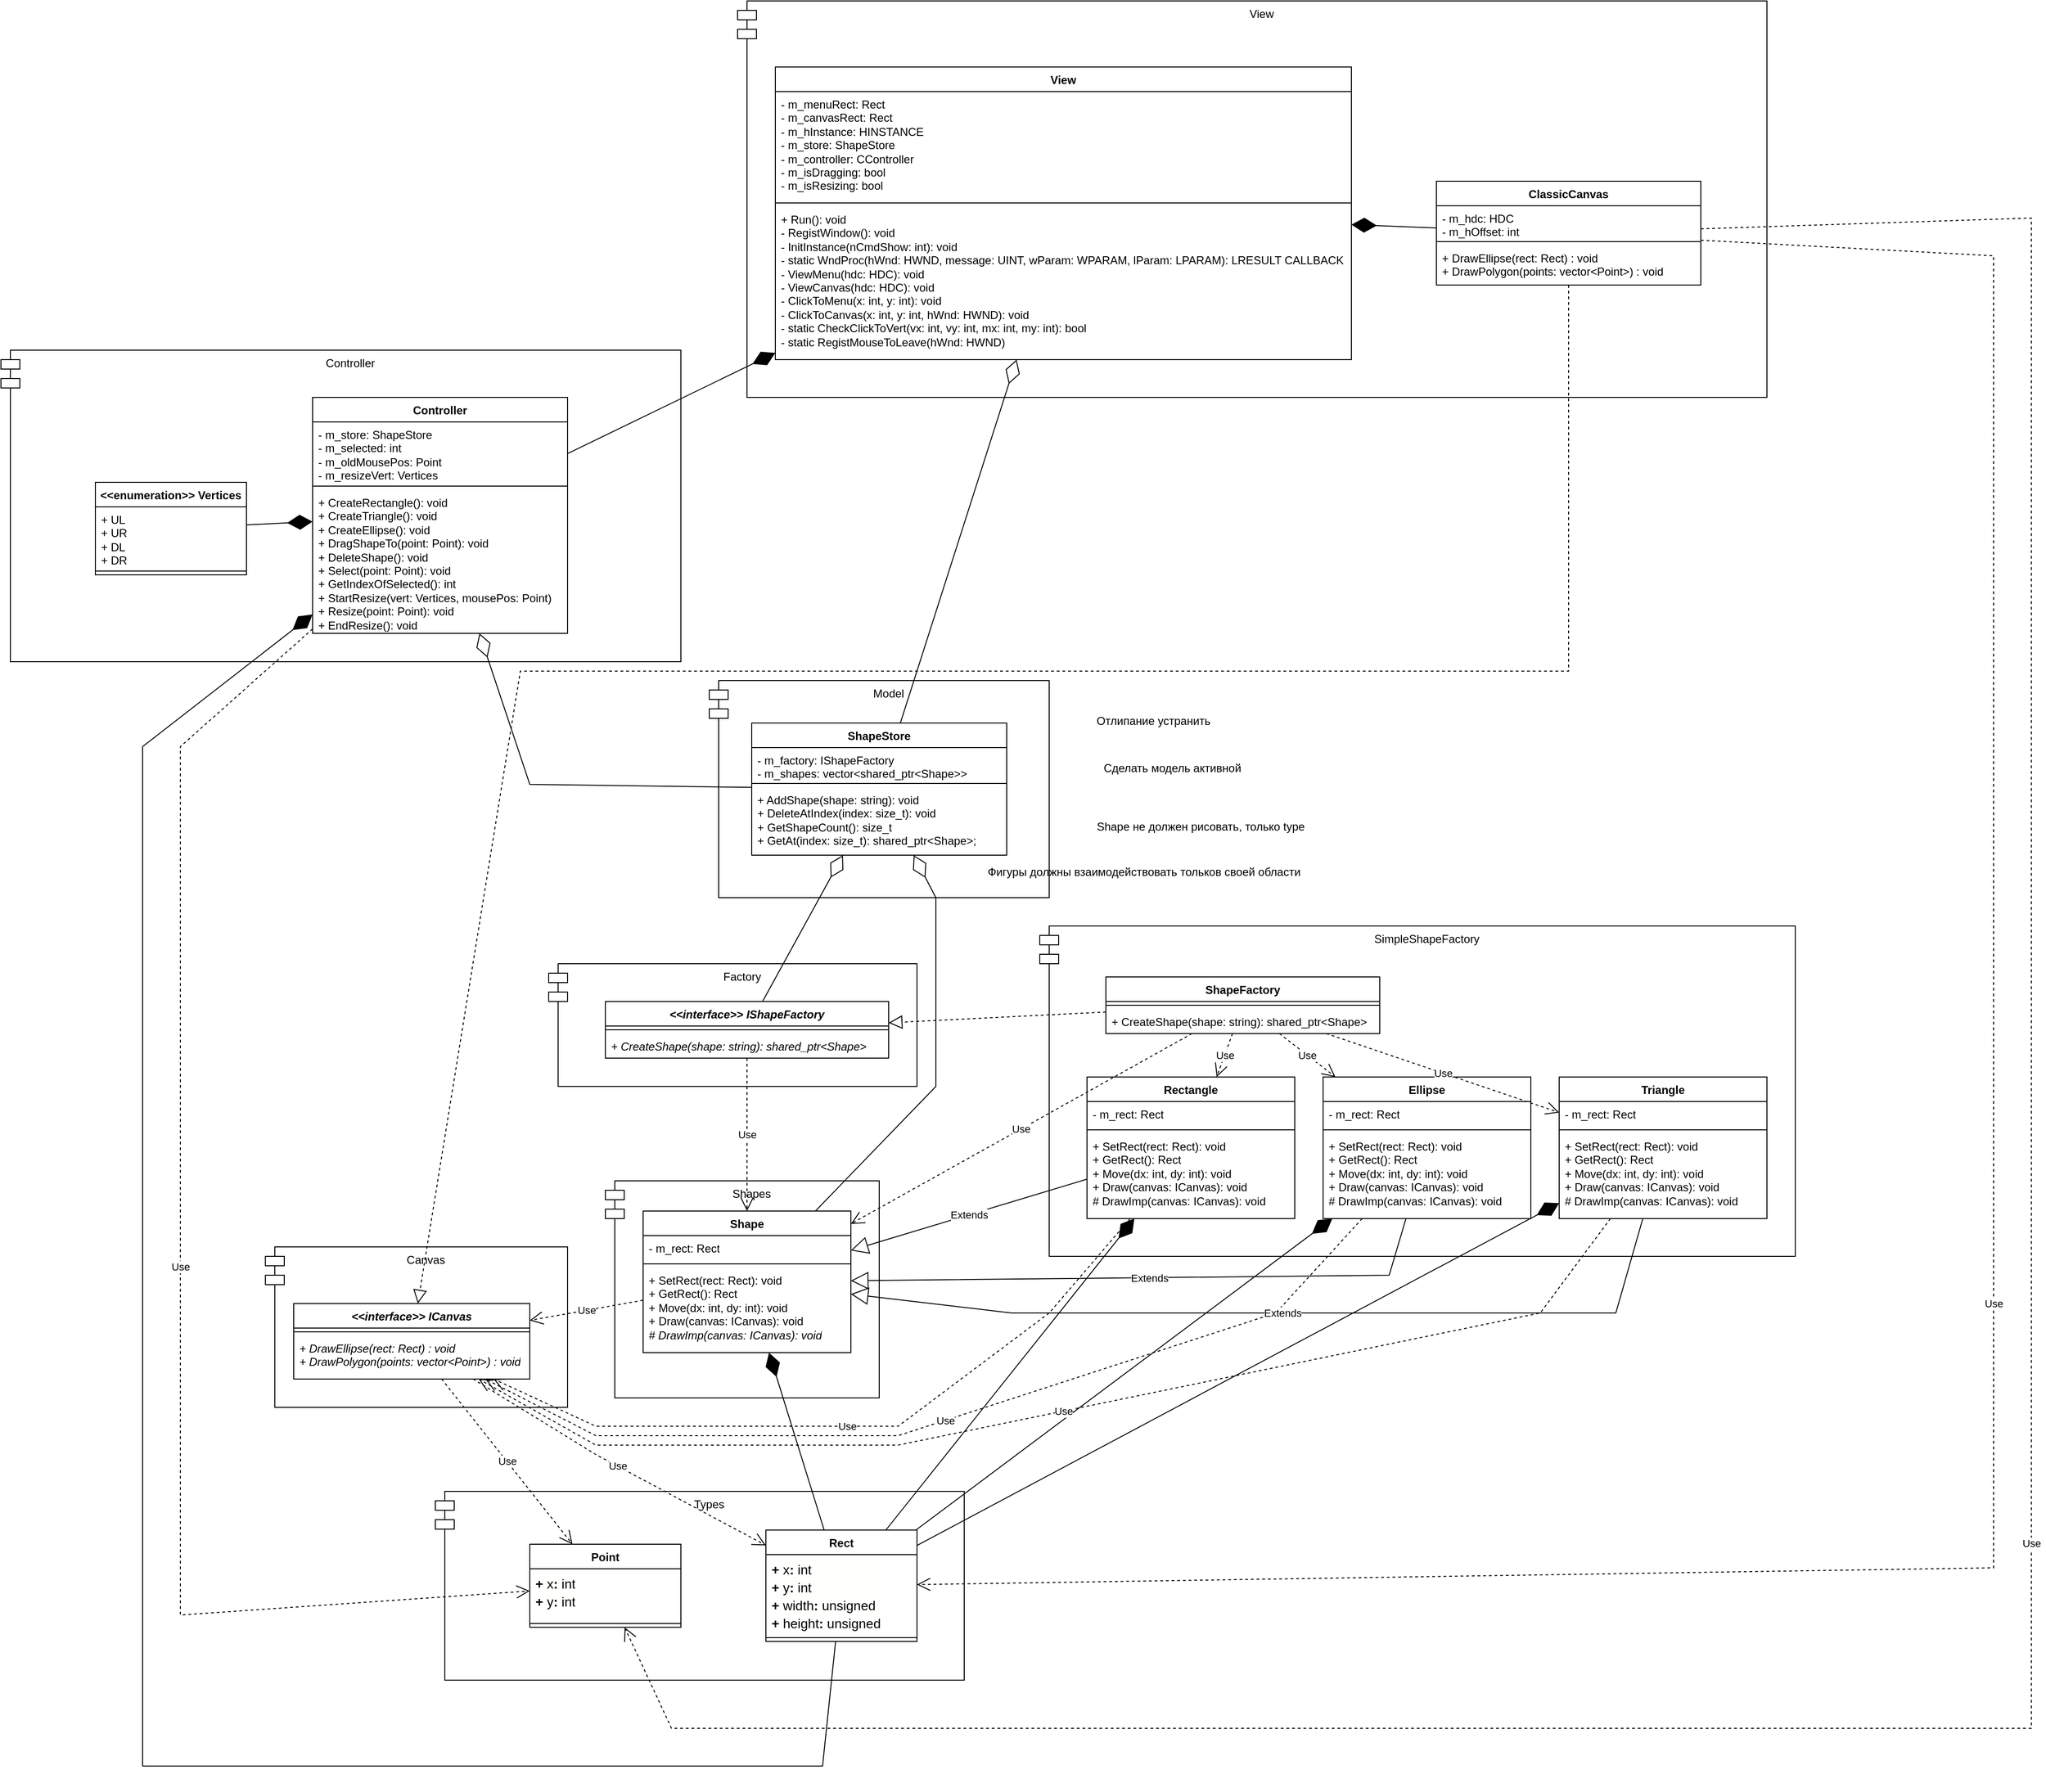 <mxfile version="25.0.3">
  <diagram id="C5RBs43oDa-KdzZeNtuy" name="Page-1">
    <mxGraphModel dx="1836" dy="1708" grid="1" gridSize="10" guides="1" tooltips="1" connect="1" arrows="1" fold="1" page="1" pageScale="1" pageWidth="827" pageHeight="1169" math="0" shadow="0">
      <root>
        <mxCell id="WIyWlLk6GJQsqaUBKTNV-0" />
        <mxCell id="WIyWlLk6GJQsqaUBKTNV-1" parent="WIyWlLk6GJQsqaUBKTNV-0" />
        <mxCell id="ymav6V-hcm-zEig4iOVw-0" value="Types" style="shape=module;align=left;spacingLeft=20;align=center;verticalAlign=top;whiteSpace=wrap;html=1;" vertex="1" parent="WIyWlLk6GJQsqaUBKTNV-1">
          <mxGeometry x="-210" y="749" width="560" height="200" as="geometry" />
        </mxCell>
        <mxCell id="ymav6V-hcm-zEig4iOVw-1" value="Point" style="swimlane;fontStyle=1;align=center;verticalAlign=top;childLayout=stackLayout;horizontal=1;startSize=26;horizontalStack=0;resizeParent=1;resizeParentMax=0;resizeLast=0;collapsible=1;marginBottom=0;whiteSpace=wrap;html=1;" vertex="1" parent="WIyWlLk6GJQsqaUBKTNV-1">
          <mxGeometry x="-110" y="805" width="160" height="88" as="geometry" />
        </mxCell>
        <mxCell id="ymav6V-hcm-zEig4iOVw-2" value="&lt;div style=&quot;background-color: rgb(255, 255, 254); font-size: 14px; line-height: 19px; white-space: pre;&quot;&gt;&lt;div style=&quot;&quot;&gt;&lt;font face=&quot;Helvetica&quot;&gt;&lt;span style=&quot;font-weight: bold;&quot;&gt;+&lt;/span&gt; x&lt;span style=&quot;font-weight: bold;&quot;&gt;:&lt;/span&gt; int&lt;/font&gt;&lt;/div&gt;&lt;div style=&quot;&quot;&gt;&lt;font face=&quot;Helvetica&quot;&gt;&lt;span style=&quot;font-weight: bold;&quot;&gt;+&lt;/span&gt; y&lt;span style=&quot;font-weight: bold;&quot;&gt;:&lt;/span&gt; int&lt;/font&gt;&lt;/div&gt;&lt;/div&gt;" style="text;strokeColor=none;fillColor=none;align=left;verticalAlign=top;spacingLeft=4;spacingRight=4;overflow=hidden;rotatable=0;points=[[0,0.5],[1,0.5]];portConstraint=eastwest;whiteSpace=wrap;html=1;" vertex="1" parent="ymav6V-hcm-zEig4iOVw-1">
          <mxGeometry y="26" width="160" height="54" as="geometry" />
        </mxCell>
        <mxCell id="ymav6V-hcm-zEig4iOVw-3" value="" style="line;strokeWidth=1;fillColor=none;align=left;verticalAlign=middle;spacingTop=-1;spacingLeft=3;spacingRight=3;rotatable=0;labelPosition=right;points=[];portConstraint=eastwest;strokeColor=inherit;" vertex="1" parent="ymav6V-hcm-zEig4iOVw-1">
          <mxGeometry y="80" width="160" height="8" as="geometry" />
        </mxCell>
        <mxCell id="ymav6V-hcm-zEig4iOVw-5" value="Rect" style="swimlane;fontStyle=1;align=center;verticalAlign=top;childLayout=stackLayout;horizontal=1;startSize=26;horizontalStack=0;resizeParent=1;resizeParentMax=0;resizeLast=0;collapsible=1;marginBottom=0;whiteSpace=wrap;html=1;" vertex="1" parent="WIyWlLk6GJQsqaUBKTNV-1">
          <mxGeometry x="140" y="790" width="160" height="118" as="geometry" />
        </mxCell>
        <mxCell id="ymav6V-hcm-zEig4iOVw-6" value="&lt;div style=&quot;background-color: rgb(255, 255, 254); font-size: 14px; line-height: 19px; white-space: pre;&quot;&gt;&lt;div style=&quot;line-height: 19px;&quot;&gt;&lt;div style=&quot;&quot;&gt;&lt;font face=&quot;Helvetica&quot;&gt;&lt;span style=&quot;font-weight: bold;&quot;&gt;+&lt;/span&gt; x&lt;span style=&quot;font-weight: bold;&quot;&gt;:&lt;/span&gt; int&lt;/font&gt;&lt;/div&gt;&lt;div style=&quot;&quot;&gt;&lt;font face=&quot;Helvetica&quot;&gt;&lt;span style=&quot;font-weight: bold;&quot;&gt;+&lt;/span&gt; y&lt;span style=&quot;font-weight: bold;&quot;&gt;:&lt;/span&gt; int&lt;/font&gt;&lt;/div&gt;&lt;div style=&quot;&quot;&gt;&lt;font face=&quot;Helvetica&quot;&gt;&lt;span style=&quot;font-weight: bold;&quot;&gt;+&lt;/span&gt; width&lt;span style=&quot;font-weight: bold;&quot;&gt;:&lt;/span&gt; unsigned&lt;/font&gt;&lt;/div&gt;&lt;div style=&quot;&quot;&gt;&lt;font face=&quot;Helvetica&quot;&gt;&lt;span style=&quot;font-weight: bold;&quot;&gt;+&lt;/span&gt; height&lt;span style=&quot;font-weight: bold;&quot;&gt;:&lt;/span&gt; unsigned&lt;/font&gt;&lt;/div&gt;&lt;/div&gt;&lt;/div&gt;" style="text;strokeColor=none;fillColor=none;align=left;verticalAlign=top;spacingLeft=4;spacingRight=4;overflow=hidden;rotatable=0;points=[[0,0.5],[1,0.5]];portConstraint=eastwest;whiteSpace=wrap;html=1;" vertex="1" parent="ymav6V-hcm-zEig4iOVw-5">
          <mxGeometry y="26" width="160" height="84" as="geometry" />
        </mxCell>
        <mxCell id="ymav6V-hcm-zEig4iOVw-7" value="" style="line;strokeWidth=1;fillColor=none;align=left;verticalAlign=middle;spacingTop=-1;spacingLeft=3;spacingRight=3;rotatable=0;labelPosition=right;points=[];portConstraint=eastwest;strokeColor=inherit;" vertex="1" parent="ymav6V-hcm-zEig4iOVw-5">
          <mxGeometry y="110" width="160" height="8" as="geometry" />
        </mxCell>
        <mxCell id="ymav6V-hcm-zEig4iOVw-8" value="Canvas" style="shape=module;align=left;spacingLeft=20;align=center;verticalAlign=top;whiteSpace=wrap;html=1;" vertex="1" parent="WIyWlLk6GJQsqaUBKTNV-1">
          <mxGeometry x="-390" y="490" width="320" height="170" as="geometry" />
        </mxCell>
        <mxCell id="ymav6V-hcm-zEig4iOVw-9" value="&lt;i&gt;&amp;lt;&amp;lt;interface&amp;gt;&amp;gt; ICanvas&lt;/i&gt;" style="swimlane;fontStyle=1;align=center;verticalAlign=top;childLayout=stackLayout;horizontal=1;startSize=26;horizontalStack=0;resizeParent=1;resizeParentMax=0;resizeLast=0;collapsible=1;marginBottom=0;whiteSpace=wrap;html=1;" vertex="1" parent="WIyWlLk6GJQsqaUBKTNV-1">
          <mxGeometry x="-360" y="550" width="250" height="80" as="geometry" />
        </mxCell>
        <mxCell id="ymav6V-hcm-zEig4iOVw-11" value="" style="line;strokeWidth=1;fillColor=none;align=left;verticalAlign=middle;spacingTop=-1;spacingLeft=3;spacingRight=3;rotatable=0;labelPosition=right;points=[];portConstraint=eastwest;strokeColor=inherit;" vertex="1" parent="ymav6V-hcm-zEig4iOVw-9">
          <mxGeometry y="26" width="250" height="8" as="geometry" />
        </mxCell>
        <mxCell id="ymav6V-hcm-zEig4iOVw-12" value="&lt;i&gt;+ DrawEllipse(rect: Rect) : void&lt;/i&gt;&lt;div&gt;&lt;i&gt;+ DrawPolygon(points: vector&amp;lt;Point&amp;gt;) : void&lt;/i&gt;&lt;/div&gt;" style="text;strokeColor=none;fillColor=none;align=left;verticalAlign=top;spacingLeft=4;spacingRight=4;overflow=hidden;rotatable=0;points=[[0,0.5],[1,0.5]];portConstraint=eastwest;whiteSpace=wrap;html=1;" vertex="1" parent="ymav6V-hcm-zEig4iOVw-9">
          <mxGeometry y="34" width="250" height="46" as="geometry" />
        </mxCell>
        <mxCell id="ymav6V-hcm-zEig4iOVw-13" value="Shapes" style="shape=module;align=left;spacingLeft=20;align=center;verticalAlign=top;whiteSpace=wrap;html=1;" vertex="1" parent="WIyWlLk6GJQsqaUBKTNV-1">
          <mxGeometry x="-30" y="420" width="290" height="230" as="geometry" />
        </mxCell>
        <mxCell id="ymav6V-hcm-zEig4iOVw-14" value="Shape" style="swimlane;fontStyle=1;align=center;verticalAlign=top;childLayout=stackLayout;horizontal=1;startSize=26;horizontalStack=0;resizeParent=1;resizeParentMax=0;resizeLast=0;collapsible=1;marginBottom=0;whiteSpace=wrap;html=1;" vertex="1" parent="WIyWlLk6GJQsqaUBKTNV-1">
          <mxGeometry x="10" y="452" width="220" height="150" as="geometry" />
        </mxCell>
        <mxCell id="ymav6V-hcm-zEig4iOVw-15" value="- m_rect: Rect" style="text;strokeColor=none;fillColor=none;align=left;verticalAlign=top;spacingLeft=4;spacingRight=4;overflow=hidden;rotatable=0;points=[[0,0.5],[1,0.5]];portConstraint=eastwest;whiteSpace=wrap;html=1;" vertex="1" parent="ymav6V-hcm-zEig4iOVw-14">
          <mxGeometry y="26" width="220" height="26" as="geometry" />
        </mxCell>
        <mxCell id="ymav6V-hcm-zEig4iOVw-16" value="" style="line;strokeWidth=1;fillColor=none;align=left;verticalAlign=middle;spacingTop=-1;spacingLeft=3;spacingRight=3;rotatable=0;labelPosition=right;points=[];portConstraint=eastwest;strokeColor=inherit;" vertex="1" parent="ymav6V-hcm-zEig4iOVw-14">
          <mxGeometry y="52" width="220" height="8" as="geometry" />
        </mxCell>
        <mxCell id="ymav6V-hcm-zEig4iOVw-17" value="&lt;div&gt;+ SetRect(rect: Rect): void&lt;/div&gt;&lt;div&gt;+ GetRect(): Rect&lt;/div&gt;&lt;div&gt;+ Move(dx: int, dy: int): void&lt;/div&gt;&lt;div&gt;+ Draw(canvas: ICanvas): void&lt;/div&gt;&lt;div&gt;&lt;span style=&quot;background-color: initial;&quot;&gt;&lt;i&gt;# DrawImp(canvas: ICanvas): void&lt;/i&gt;&lt;/span&gt;&lt;/div&gt;" style="text;strokeColor=none;fillColor=none;align=left;verticalAlign=top;spacingLeft=4;spacingRight=4;overflow=hidden;rotatable=0;points=[[0,0.5],[1,0.5]];portConstraint=eastwest;whiteSpace=wrap;html=1;" vertex="1" parent="ymav6V-hcm-zEig4iOVw-14">
          <mxGeometry y="60" width="220" height="90" as="geometry" />
        </mxCell>
        <mxCell id="ymav6V-hcm-zEig4iOVw-18" value="Factory" style="shape=module;align=left;spacingLeft=20;align=center;verticalAlign=top;whiteSpace=wrap;html=1;" vertex="1" parent="WIyWlLk6GJQsqaUBKTNV-1">
          <mxGeometry x="-90" y="190" width="390" height="130" as="geometry" />
        </mxCell>
        <mxCell id="ymav6V-hcm-zEig4iOVw-19" value="Use" style="endArrow=open;endSize=12;dashed=1;html=1;rounded=0;" edge="1" parent="WIyWlLk6GJQsqaUBKTNV-1" source="ymav6V-hcm-zEig4iOVw-14" target="ymav6V-hcm-zEig4iOVw-9">
          <mxGeometry width="160" relative="1" as="geometry">
            <mxPoint x="-40" y="580" as="sourcePoint" />
            <mxPoint x="120" y="580" as="targetPoint" />
          </mxGeometry>
        </mxCell>
        <mxCell id="ymav6V-hcm-zEig4iOVw-20" value="" style="endArrow=diamondThin;endFill=1;endSize=24;html=1;rounded=0;" edge="1" parent="WIyWlLk6GJQsqaUBKTNV-1" source="ymav6V-hcm-zEig4iOVw-5" target="ymav6V-hcm-zEig4iOVw-14">
          <mxGeometry width="160" relative="1" as="geometry">
            <mxPoint x="-50" y="650" as="sourcePoint" />
            <mxPoint x="110" y="650" as="targetPoint" />
          </mxGeometry>
        </mxCell>
        <mxCell id="ymav6V-hcm-zEig4iOVw-21" value="Use" style="endArrow=open;endSize=12;dashed=1;html=1;rounded=0;" edge="1" parent="WIyWlLk6GJQsqaUBKTNV-1" source="ymav6V-hcm-zEig4iOVw-9" target="ymav6V-hcm-zEig4iOVw-1">
          <mxGeometry width="160" relative="1" as="geometry">
            <mxPoint x="-50" y="650" as="sourcePoint" />
            <mxPoint x="110" y="650" as="targetPoint" />
          </mxGeometry>
        </mxCell>
        <mxCell id="ymav6V-hcm-zEig4iOVw-22" value="Use" style="endArrow=open;endSize=12;dashed=1;html=1;rounded=0;" edge="1" parent="WIyWlLk6GJQsqaUBKTNV-1" source="ymav6V-hcm-zEig4iOVw-9" target="ymav6V-hcm-zEig4iOVw-5">
          <mxGeometry width="160" relative="1" as="geometry">
            <mxPoint x="-50" y="650" as="sourcePoint" />
            <mxPoint x="110" y="650" as="targetPoint" />
            <Array as="points">
              <mxPoint x="-40" y="710" />
            </Array>
          </mxGeometry>
        </mxCell>
        <mxCell id="ymav6V-hcm-zEig4iOVw-23" value="&lt;i&gt;&amp;lt;&amp;lt;interface&amp;gt;&amp;gt; IShapeFactory&lt;/i&gt;" style="swimlane;fontStyle=1;align=center;verticalAlign=top;childLayout=stackLayout;horizontal=1;startSize=26;horizontalStack=0;resizeParent=1;resizeParentMax=0;resizeLast=0;collapsible=1;marginBottom=0;whiteSpace=wrap;html=1;" vertex="1" parent="WIyWlLk6GJQsqaUBKTNV-1">
          <mxGeometry x="-30" y="230" width="300" height="60" as="geometry" />
        </mxCell>
        <mxCell id="ymav6V-hcm-zEig4iOVw-25" value="" style="line;strokeWidth=1;fillColor=none;align=left;verticalAlign=middle;spacingTop=-1;spacingLeft=3;spacingRight=3;rotatable=0;labelPosition=right;points=[];portConstraint=eastwest;strokeColor=inherit;" vertex="1" parent="ymav6V-hcm-zEig4iOVw-23">
          <mxGeometry y="26" width="300" height="8" as="geometry" />
        </mxCell>
        <mxCell id="ymav6V-hcm-zEig4iOVw-26" value="&lt;i&gt;+ CreateShape(shape: string): shared_ptr&amp;lt;Shape&amp;gt;&lt;/i&gt;" style="text;strokeColor=none;fillColor=none;align=left;verticalAlign=top;spacingLeft=4;spacingRight=4;overflow=hidden;rotatable=0;points=[[0,0.5],[1,0.5]];portConstraint=eastwest;whiteSpace=wrap;html=1;" vertex="1" parent="ymav6V-hcm-zEig4iOVw-23">
          <mxGeometry y="34" width="300" height="26" as="geometry" />
        </mxCell>
        <mxCell id="ymav6V-hcm-zEig4iOVw-27" value="Use" style="endArrow=open;endSize=12;dashed=1;html=1;rounded=0;" edge="1" parent="WIyWlLk6GJQsqaUBKTNV-1" source="ymav6V-hcm-zEig4iOVw-23" target="ymav6V-hcm-zEig4iOVw-14">
          <mxGeometry width="160" relative="1" as="geometry">
            <mxPoint x="-70" y="290" as="sourcePoint" />
            <mxPoint x="90" y="290" as="targetPoint" />
          </mxGeometry>
        </mxCell>
        <mxCell id="ymav6V-hcm-zEig4iOVw-28" value="SimpleShapeFactory" style="shape=module;align=left;spacingLeft=20;align=center;verticalAlign=top;whiteSpace=wrap;html=1;" vertex="1" parent="WIyWlLk6GJQsqaUBKTNV-1">
          <mxGeometry x="430" y="150" width="800" height="350" as="geometry" />
        </mxCell>
        <mxCell id="ymav6V-hcm-zEig4iOVw-29" value="ShapeFactory" style="swimlane;fontStyle=1;align=center;verticalAlign=top;childLayout=stackLayout;horizontal=1;startSize=26;horizontalStack=0;resizeParent=1;resizeParentMax=0;resizeLast=0;collapsible=1;marginBottom=0;whiteSpace=wrap;html=1;" vertex="1" parent="WIyWlLk6GJQsqaUBKTNV-1">
          <mxGeometry x="500" y="204" width="290" height="60" as="geometry" />
        </mxCell>
        <mxCell id="ymav6V-hcm-zEig4iOVw-31" value="" style="line;strokeWidth=1;fillColor=none;align=left;verticalAlign=middle;spacingTop=-1;spacingLeft=3;spacingRight=3;rotatable=0;labelPosition=right;points=[];portConstraint=eastwest;strokeColor=inherit;" vertex="1" parent="ymav6V-hcm-zEig4iOVw-29">
          <mxGeometry y="26" width="290" height="8" as="geometry" />
        </mxCell>
        <mxCell id="ymav6V-hcm-zEig4iOVw-32" value="+ CreateShape(shape: string): shared_ptr&amp;lt;Shape&amp;gt;" style="text;strokeColor=none;fillColor=none;align=left;verticalAlign=top;spacingLeft=4;spacingRight=4;overflow=hidden;rotatable=0;points=[[0,0.5],[1,0.5]];portConstraint=eastwest;whiteSpace=wrap;html=1;" vertex="1" parent="ymav6V-hcm-zEig4iOVw-29">
          <mxGeometry y="34" width="290" height="26" as="geometry" />
        </mxCell>
        <mxCell id="ymav6V-hcm-zEig4iOVw-33" value="Rectangle" style="swimlane;fontStyle=1;align=center;verticalAlign=top;childLayout=stackLayout;horizontal=1;startSize=26;horizontalStack=0;resizeParent=1;resizeParentMax=0;resizeLast=0;collapsible=1;marginBottom=0;whiteSpace=wrap;html=1;" vertex="1" parent="WIyWlLk6GJQsqaUBKTNV-1">
          <mxGeometry x="480" y="310" width="220" height="150" as="geometry" />
        </mxCell>
        <mxCell id="ymav6V-hcm-zEig4iOVw-34" value="- m_rect: Rect" style="text;strokeColor=none;fillColor=none;align=left;verticalAlign=top;spacingLeft=4;spacingRight=4;overflow=hidden;rotatable=0;points=[[0,0.5],[1,0.5]];portConstraint=eastwest;whiteSpace=wrap;html=1;" vertex="1" parent="ymav6V-hcm-zEig4iOVw-33">
          <mxGeometry y="26" width="220" height="26" as="geometry" />
        </mxCell>
        <mxCell id="ymav6V-hcm-zEig4iOVw-35" value="" style="line;strokeWidth=1;fillColor=none;align=left;verticalAlign=middle;spacingTop=-1;spacingLeft=3;spacingRight=3;rotatable=0;labelPosition=right;points=[];portConstraint=eastwest;strokeColor=inherit;" vertex="1" parent="ymav6V-hcm-zEig4iOVw-33">
          <mxGeometry y="52" width="220" height="8" as="geometry" />
        </mxCell>
        <mxCell id="ymav6V-hcm-zEig4iOVw-36" value="&lt;div&gt;+ SetRect(rect: Rect): void&lt;/div&gt;&lt;div&gt;+ GetRect(): Rect&lt;/div&gt;&lt;div&gt;+ Move(dx: int, dy: int): void&lt;/div&gt;&lt;div&gt;+ Draw(canvas: ICanvas): void&lt;/div&gt;&lt;div&gt;&lt;span style=&quot;background-color: initial;&quot;&gt;# DrawImp(canvas: ICanvas): void&lt;/span&gt;&lt;/div&gt;" style="text;strokeColor=none;fillColor=none;align=left;verticalAlign=top;spacingLeft=4;spacingRight=4;overflow=hidden;rotatable=0;points=[[0,0.5],[1,0.5]];portConstraint=eastwest;whiteSpace=wrap;html=1;" vertex="1" parent="ymav6V-hcm-zEig4iOVw-33">
          <mxGeometry y="60" width="220" height="90" as="geometry" />
        </mxCell>
        <mxCell id="ymav6V-hcm-zEig4iOVw-37" value="Ellipse" style="swimlane;fontStyle=1;align=center;verticalAlign=top;childLayout=stackLayout;horizontal=1;startSize=26;horizontalStack=0;resizeParent=1;resizeParentMax=0;resizeLast=0;collapsible=1;marginBottom=0;whiteSpace=wrap;html=1;" vertex="1" parent="WIyWlLk6GJQsqaUBKTNV-1">
          <mxGeometry x="730" y="310" width="220" height="150" as="geometry" />
        </mxCell>
        <mxCell id="ymav6V-hcm-zEig4iOVw-38" value="- m_rect: Rect" style="text;strokeColor=none;fillColor=none;align=left;verticalAlign=top;spacingLeft=4;spacingRight=4;overflow=hidden;rotatable=0;points=[[0,0.5],[1,0.5]];portConstraint=eastwest;whiteSpace=wrap;html=1;" vertex="1" parent="ymav6V-hcm-zEig4iOVw-37">
          <mxGeometry y="26" width="220" height="26" as="geometry" />
        </mxCell>
        <mxCell id="ymav6V-hcm-zEig4iOVw-39" value="" style="line;strokeWidth=1;fillColor=none;align=left;verticalAlign=middle;spacingTop=-1;spacingLeft=3;spacingRight=3;rotatable=0;labelPosition=right;points=[];portConstraint=eastwest;strokeColor=inherit;" vertex="1" parent="ymav6V-hcm-zEig4iOVw-37">
          <mxGeometry y="52" width="220" height="8" as="geometry" />
        </mxCell>
        <mxCell id="ymav6V-hcm-zEig4iOVw-40" value="&lt;div&gt;+ SetRect(rect: Rect): void&lt;/div&gt;&lt;div&gt;+ GetRect(): Rect&lt;/div&gt;&lt;div&gt;+ Move(dx: int, dy: int): void&lt;/div&gt;&lt;div&gt;+ Draw(canvas: ICanvas): void&lt;/div&gt;&lt;div&gt;&lt;span style=&quot;background-color: initial;&quot;&gt;# DrawImp(canvas: ICanvas): void&lt;/span&gt;&lt;/div&gt;" style="text;strokeColor=none;fillColor=none;align=left;verticalAlign=top;spacingLeft=4;spacingRight=4;overflow=hidden;rotatable=0;points=[[0,0.5],[1,0.5]];portConstraint=eastwest;whiteSpace=wrap;html=1;" vertex="1" parent="ymav6V-hcm-zEig4iOVw-37">
          <mxGeometry y="60" width="220" height="90" as="geometry" />
        </mxCell>
        <mxCell id="ymav6V-hcm-zEig4iOVw-41" value="Triangle" style="swimlane;fontStyle=1;align=center;verticalAlign=top;childLayout=stackLayout;horizontal=1;startSize=26;horizontalStack=0;resizeParent=1;resizeParentMax=0;resizeLast=0;collapsible=1;marginBottom=0;whiteSpace=wrap;html=1;" vertex="1" parent="WIyWlLk6GJQsqaUBKTNV-1">
          <mxGeometry x="980" y="310" width="220" height="150" as="geometry" />
        </mxCell>
        <mxCell id="ymav6V-hcm-zEig4iOVw-42" value="- m_rect: Rect" style="text;strokeColor=none;fillColor=none;align=left;verticalAlign=top;spacingLeft=4;spacingRight=4;overflow=hidden;rotatable=0;points=[[0,0.5],[1,0.5]];portConstraint=eastwest;whiteSpace=wrap;html=1;" vertex="1" parent="ymav6V-hcm-zEig4iOVw-41">
          <mxGeometry y="26" width="220" height="26" as="geometry" />
        </mxCell>
        <mxCell id="ymav6V-hcm-zEig4iOVw-43" value="" style="line;strokeWidth=1;fillColor=none;align=left;verticalAlign=middle;spacingTop=-1;spacingLeft=3;spacingRight=3;rotatable=0;labelPosition=right;points=[];portConstraint=eastwest;strokeColor=inherit;" vertex="1" parent="ymav6V-hcm-zEig4iOVw-41">
          <mxGeometry y="52" width="220" height="8" as="geometry" />
        </mxCell>
        <mxCell id="ymav6V-hcm-zEig4iOVw-44" value="&lt;div&gt;+ SetRect(rect: Rect): void&lt;/div&gt;&lt;div&gt;+ GetRect(): Rect&lt;/div&gt;&lt;div&gt;+ Move(dx: int, dy: int): void&lt;/div&gt;&lt;div&gt;+ Draw(canvas: ICanvas): void&lt;/div&gt;&lt;div&gt;&lt;span style=&quot;background-color: initial;&quot;&gt;# DrawImp(canvas: ICanvas): void&lt;/span&gt;&lt;/div&gt;" style="text;strokeColor=none;fillColor=none;align=left;verticalAlign=top;spacingLeft=4;spacingRight=4;overflow=hidden;rotatable=0;points=[[0,0.5],[1,0.5]];portConstraint=eastwest;whiteSpace=wrap;html=1;" vertex="1" parent="ymav6V-hcm-zEig4iOVw-41">
          <mxGeometry y="60" width="220" height="90" as="geometry" />
        </mxCell>
        <mxCell id="ymav6V-hcm-zEig4iOVw-45" value="" style="endArrow=diamondThin;endFill=1;endSize=24;html=1;rounded=0;" edge="1" parent="WIyWlLk6GJQsqaUBKTNV-1" source="ymav6V-hcm-zEig4iOVw-5" target="ymav6V-hcm-zEig4iOVw-33">
          <mxGeometry width="160" relative="1" as="geometry">
            <mxPoint x="212" y="800" as="sourcePoint" />
            <mxPoint x="153" y="612" as="targetPoint" />
          </mxGeometry>
        </mxCell>
        <mxCell id="ymav6V-hcm-zEig4iOVw-46" value="" style="endArrow=diamondThin;endFill=1;endSize=24;html=1;rounded=0;" edge="1" parent="WIyWlLk6GJQsqaUBKTNV-1" source="ymav6V-hcm-zEig4iOVw-5" target="ymav6V-hcm-zEig4iOVw-37">
          <mxGeometry width="160" relative="1" as="geometry">
            <mxPoint x="290" y="810" as="sourcePoint" />
            <mxPoint x="540" y="470" as="targetPoint" />
          </mxGeometry>
        </mxCell>
        <mxCell id="ymav6V-hcm-zEig4iOVw-47" value="" style="endArrow=diamondThin;endFill=1;endSize=24;html=1;rounded=0;" edge="1" parent="WIyWlLk6GJQsqaUBKTNV-1" source="ymav6V-hcm-zEig4iOVw-5" target="ymav6V-hcm-zEig4iOVw-41">
          <mxGeometry width="160" relative="1" as="geometry">
            <mxPoint x="287" y="810" as="sourcePoint" />
            <mxPoint x="550" y="480" as="targetPoint" />
          </mxGeometry>
        </mxCell>
        <mxCell id="ymav6V-hcm-zEig4iOVw-48" value="Use" style="endArrow=open;endSize=12;dashed=1;html=1;rounded=0;" edge="1" parent="WIyWlLk6GJQsqaUBKTNV-1" source="ymav6V-hcm-zEig4iOVw-33" target="ymav6V-hcm-zEig4iOVw-9">
          <mxGeometry width="160" relative="1" as="geometry">
            <mxPoint x="20" y="557" as="sourcePoint" />
            <mxPoint x="-100" y="578" as="targetPoint" />
            <Array as="points">
              <mxPoint x="440" y="560" />
              <mxPoint x="280" y="680" />
              <mxPoint x="-40" y="680" />
            </Array>
          </mxGeometry>
        </mxCell>
        <mxCell id="ymav6V-hcm-zEig4iOVw-49" value="Use" style="endArrow=open;endSize=12;dashed=1;html=1;rounded=0;" edge="1" parent="WIyWlLk6GJQsqaUBKTNV-1" source="ymav6V-hcm-zEig4iOVw-37" target="ymav6V-hcm-zEig4iOVw-9">
          <mxGeometry width="160" relative="1" as="geometry">
            <mxPoint x="536" y="470" as="sourcePoint" />
            <mxPoint x="-138" y="640" as="targetPoint" />
            <Array as="points">
              <mxPoint x="680" y="560" />
              <mxPoint x="280" y="690" />
              <mxPoint x="-40" y="690" />
            </Array>
          </mxGeometry>
        </mxCell>
        <mxCell id="ymav6V-hcm-zEig4iOVw-50" value="Use" style="endArrow=open;endSize=12;dashed=1;html=1;rounded=0;" edge="1" parent="WIyWlLk6GJQsqaUBKTNV-1" source="ymav6V-hcm-zEig4iOVw-41" target="ymav6V-hcm-zEig4iOVw-9">
          <mxGeometry width="160" relative="1" as="geometry">
            <mxPoint x="781" y="470" as="sourcePoint" />
            <mxPoint x="-147" y="640" as="targetPoint" />
            <Array as="points">
              <mxPoint x="960" y="560" />
              <mxPoint x="280" y="700" />
              <mxPoint x="-40" y="700" />
            </Array>
          </mxGeometry>
        </mxCell>
        <mxCell id="ymav6V-hcm-zEig4iOVw-51" value="Use" style="endArrow=open;endSize=12;dashed=1;html=1;rounded=0;" edge="1" parent="WIyWlLk6GJQsqaUBKTNV-1" source="ymav6V-hcm-zEig4iOVw-29" target="ymav6V-hcm-zEig4iOVw-33">
          <mxGeometry width="160" relative="1" as="geometry">
            <mxPoint x="650" y="350" as="sourcePoint" />
            <mxPoint x="810" y="350" as="targetPoint" />
          </mxGeometry>
        </mxCell>
        <mxCell id="ymav6V-hcm-zEig4iOVw-52" value="Use" style="endArrow=open;endSize=12;dashed=1;html=1;rounded=0;" edge="1" parent="WIyWlLk6GJQsqaUBKTNV-1" source="ymav6V-hcm-zEig4iOVw-29" target="ymav6V-hcm-zEig4iOVw-37">
          <mxGeometry width="160" relative="1" as="geometry">
            <mxPoint x="644" y="274" as="sourcePoint" />
            <mxPoint x="627" y="320" as="targetPoint" />
          </mxGeometry>
        </mxCell>
        <mxCell id="ymav6V-hcm-zEig4iOVw-53" value="Use" style="endArrow=open;endSize=12;dashed=1;html=1;rounded=0;" edge="1" parent="WIyWlLk6GJQsqaUBKTNV-1" source="ymav6V-hcm-zEig4iOVw-29" target="ymav6V-hcm-zEig4iOVw-41">
          <mxGeometry width="160" relative="1" as="geometry">
            <mxPoint x="694" y="274" as="sourcePoint" />
            <mxPoint x="753" y="320" as="targetPoint" />
          </mxGeometry>
        </mxCell>
        <mxCell id="ymav6V-hcm-zEig4iOVw-54" value="Use" style="endArrow=open;endSize=12;dashed=1;html=1;rounded=0;" edge="1" parent="WIyWlLk6GJQsqaUBKTNV-1" source="ymav6V-hcm-zEig4iOVw-29" target="ymav6V-hcm-zEig4iOVw-14">
          <mxGeometry width="160" relative="1" as="geometry">
            <mxPoint x="704" y="284" as="sourcePoint" />
            <mxPoint x="763" y="330" as="targetPoint" />
          </mxGeometry>
        </mxCell>
        <mxCell id="ymav6V-hcm-zEig4iOVw-56" value="" style="endArrow=block;dashed=1;endFill=0;endSize=12;html=1;rounded=0;" edge="1" parent="WIyWlLk6GJQsqaUBKTNV-1" source="ymav6V-hcm-zEig4iOVw-29" target="ymav6V-hcm-zEig4iOVw-23">
          <mxGeometry width="160" relative="1" as="geometry">
            <mxPoint x="320" y="330" as="sourcePoint" />
            <mxPoint x="480" y="330" as="targetPoint" />
          </mxGeometry>
        </mxCell>
        <mxCell id="ymav6V-hcm-zEig4iOVw-57" value="Extends" style="endArrow=block;endSize=16;endFill=0;html=1;rounded=0;" edge="1" parent="WIyWlLk6GJQsqaUBKTNV-1" source="ymav6V-hcm-zEig4iOVw-33" target="ymav6V-hcm-zEig4iOVw-14">
          <mxGeometry width="160" relative="1" as="geometry">
            <mxPoint x="450" y="470" as="sourcePoint" />
            <mxPoint x="610" y="470" as="targetPoint" />
          </mxGeometry>
        </mxCell>
        <mxCell id="ymav6V-hcm-zEig4iOVw-58" value="Extends" style="endArrow=block;endSize=16;endFill=0;html=1;rounded=0;" edge="1" parent="WIyWlLk6GJQsqaUBKTNV-1" source="ymav6V-hcm-zEig4iOVw-37" target="ymav6V-hcm-zEig4iOVw-14">
          <mxGeometry width="160" relative="1" as="geometry">
            <mxPoint x="490" y="428" as="sourcePoint" />
            <mxPoint x="240" y="504" as="targetPoint" />
            <Array as="points">
              <mxPoint x="800" y="520" />
            </Array>
          </mxGeometry>
        </mxCell>
        <mxCell id="ymav6V-hcm-zEig4iOVw-59" value="Extends" style="endArrow=block;endSize=16;endFill=0;html=1;rounded=0;" edge="1" parent="WIyWlLk6GJQsqaUBKTNV-1" source="ymav6V-hcm-zEig4iOVw-41" target="ymav6V-hcm-zEig4iOVw-14">
          <mxGeometry width="160" relative="1" as="geometry">
            <mxPoint x="828" y="470" as="sourcePoint" />
            <mxPoint x="240" y="536" as="targetPoint" />
            <Array as="points">
              <mxPoint x="1040" y="560" />
              <mxPoint x="400" y="560" />
            </Array>
          </mxGeometry>
        </mxCell>
        <mxCell id="ymav6V-hcm-zEig4iOVw-60" value="Model" style="shape=module;align=left;spacingLeft=20;align=center;verticalAlign=top;whiteSpace=wrap;html=1;" vertex="1" parent="WIyWlLk6GJQsqaUBKTNV-1">
          <mxGeometry x="80" y="-110" width="360" height="230" as="geometry" />
        </mxCell>
        <mxCell id="ymav6V-hcm-zEig4iOVw-61" value="ShapeStore" style="swimlane;fontStyle=1;align=center;verticalAlign=top;childLayout=stackLayout;horizontal=1;startSize=26;horizontalStack=0;resizeParent=1;resizeParentMax=0;resizeLast=0;collapsible=1;marginBottom=0;whiteSpace=wrap;html=1;" vertex="1" parent="WIyWlLk6GJQsqaUBKTNV-1">
          <mxGeometry x="125" y="-65" width="270" height="140" as="geometry" />
        </mxCell>
        <mxCell id="ymav6V-hcm-zEig4iOVw-62" value="- m_factory: IShapeFactory&lt;div&gt;- m_shapes: vector&amp;lt;shared_ptr&amp;lt;Shape&amp;gt;&amp;gt;&lt;/div&gt;" style="text;strokeColor=none;fillColor=none;align=left;verticalAlign=top;spacingLeft=4;spacingRight=4;overflow=hidden;rotatable=0;points=[[0,0.5],[1,0.5]];portConstraint=eastwest;whiteSpace=wrap;html=1;" vertex="1" parent="ymav6V-hcm-zEig4iOVw-61">
          <mxGeometry y="26" width="270" height="34" as="geometry" />
        </mxCell>
        <mxCell id="ymav6V-hcm-zEig4iOVw-63" value="" style="line;strokeWidth=1;fillColor=none;align=left;verticalAlign=middle;spacingTop=-1;spacingLeft=3;spacingRight=3;rotatable=0;labelPosition=right;points=[];portConstraint=eastwest;strokeColor=inherit;" vertex="1" parent="ymav6V-hcm-zEig4iOVw-61">
          <mxGeometry y="60" width="270" height="8" as="geometry" />
        </mxCell>
        <mxCell id="ymav6V-hcm-zEig4iOVw-64" value="+ AddShape(shape: string): void&lt;div&gt;+ DeleteAtIndex(index: size_t): void&lt;/div&gt;&lt;div&gt;+ GetShapeCount(): size_t&lt;/div&gt;&lt;div&gt;+ GetAt(index: size_t): shared_ptr&amp;lt;Shape&amp;gt;;&lt;/div&gt;" style="text;strokeColor=none;fillColor=none;align=left;verticalAlign=top;spacingLeft=4;spacingRight=4;overflow=hidden;rotatable=0;points=[[0,0.5],[1,0.5]];portConstraint=eastwest;whiteSpace=wrap;html=1;" vertex="1" parent="ymav6V-hcm-zEig4iOVw-61">
          <mxGeometry y="68" width="270" height="72" as="geometry" />
        </mxCell>
        <mxCell id="ymav6V-hcm-zEig4iOVw-65" value="" style="endArrow=diamondThin;endFill=0;endSize=24;html=1;rounded=0;" edge="1" parent="WIyWlLk6GJQsqaUBKTNV-1" source="ymav6V-hcm-zEig4iOVw-14" target="ymav6V-hcm-zEig4iOVw-61">
          <mxGeometry width="160" relative="1" as="geometry">
            <mxPoint x="140" y="10" as="sourcePoint" />
            <mxPoint x="300" y="10" as="targetPoint" />
            <Array as="points">
              <mxPoint x="320" y="320" />
              <mxPoint x="320" y="120" />
            </Array>
          </mxGeometry>
        </mxCell>
        <mxCell id="ymav6V-hcm-zEig4iOVw-66" value="" style="endArrow=diamondThin;endFill=0;endSize=24;html=1;rounded=0;" edge="1" parent="WIyWlLk6GJQsqaUBKTNV-1" source="ymav6V-hcm-zEig4iOVw-23" target="ymav6V-hcm-zEig4iOVw-61">
          <mxGeometry width="160" relative="1" as="geometry">
            <mxPoint x="180" y="260" as="sourcePoint" />
            <mxPoint x="330" y="140" as="targetPoint" />
          </mxGeometry>
        </mxCell>
        <mxCell id="ymav6V-hcm-zEig4iOVw-67" value="Controller" style="shape=module;align=left;spacingLeft=20;align=center;verticalAlign=top;whiteSpace=wrap;html=1;" vertex="1" parent="WIyWlLk6GJQsqaUBKTNV-1">
          <mxGeometry x="-670" y="-460" width="720" height="330" as="geometry" />
        </mxCell>
        <mxCell id="ymav6V-hcm-zEig4iOVw-68" value="Controller" style="swimlane;fontStyle=1;align=center;verticalAlign=top;childLayout=stackLayout;horizontal=1;startSize=26;horizontalStack=0;resizeParent=1;resizeParentMax=0;resizeLast=0;collapsible=1;marginBottom=0;whiteSpace=wrap;html=1;" vertex="1" parent="WIyWlLk6GJQsqaUBKTNV-1">
          <mxGeometry x="-340" y="-410" width="270" height="250" as="geometry" />
        </mxCell>
        <mxCell id="ymav6V-hcm-zEig4iOVw-69" value="- m_store: ShapeStore&lt;div&gt;- m_selected: int&lt;/div&gt;&lt;div&gt;- m_oldMousePos: Point&lt;/div&gt;&lt;div&gt;- m_resizeVert: Vertices&lt;/div&gt;" style="text;strokeColor=none;fillColor=none;align=left;verticalAlign=top;spacingLeft=4;spacingRight=4;overflow=hidden;rotatable=0;points=[[0,0.5],[1,0.5]];portConstraint=eastwest;whiteSpace=wrap;html=1;" vertex="1" parent="ymav6V-hcm-zEig4iOVw-68">
          <mxGeometry y="26" width="270" height="64" as="geometry" />
        </mxCell>
        <mxCell id="ymav6V-hcm-zEig4iOVw-70" value="" style="line;strokeWidth=1;fillColor=none;align=left;verticalAlign=middle;spacingTop=-1;spacingLeft=3;spacingRight=3;rotatable=0;labelPosition=right;points=[];portConstraint=eastwest;strokeColor=inherit;" vertex="1" parent="ymav6V-hcm-zEig4iOVw-68">
          <mxGeometry y="90" width="270" height="8" as="geometry" />
        </mxCell>
        <mxCell id="ymav6V-hcm-zEig4iOVw-71" value="+ CreateRectangle(): void&lt;div&gt;+ CreateTriangle(): void&lt;/div&gt;&lt;div&gt;+ CreateEllipse(): void&lt;/div&gt;&lt;div&gt;+ DragShapeTo(point: Point): void&lt;/div&gt;&lt;div&gt;+ DeleteShape(): void&lt;/div&gt;&lt;div&gt;+ Select(point: Point): void&lt;/div&gt;&lt;div&gt;+ GetIndexOfSelected(): int&lt;/div&gt;&lt;div&gt;+ StartResize(vert: Vertices, mousePos: Point)&lt;/div&gt;&lt;div&gt;+ Resize(point: Point): void&lt;/div&gt;&lt;div&gt;+ EndResize(): void&lt;/div&gt;" style="text;strokeColor=none;fillColor=none;align=left;verticalAlign=top;spacingLeft=4;spacingRight=4;overflow=hidden;rotatable=0;points=[[0,0.5],[1,0.5]];portConstraint=eastwest;whiteSpace=wrap;html=1;" vertex="1" parent="ymav6V-hcm-zEig4iOVw-68">
          <mxGeometry y="98" width="270" height="152" as="geometry" />
        </mxCell>
        <mxCell id="ymav6V-hcm-zEig4iOVw-72" value="&amp;lt;&amp;lt;enumeration&amp;gt;&amp;gt; Vertices" style="swimlane;fontStyle=1;align=center;verticalAlign=top;childLayout=stackLayout;horizontal=1;startSize=26;horizontalStack=0;resizeParent=1;resizeParentMax=0;resizeLast=0;collapsible=1;marginBottom=0;whiteSpace=wrap;html=1;" vertex="1" parent="WIyWlLk6GJQsqaUBKTNV-1">
          <mxGeometry x="-570" y="-320" width="160" height="98" as="geometry" />
        </mxCell>
        <mxCell id="ymav6V-hcm-zEig4iOVw-73" value="+ UL&lt;div&gt;+ UR&lt;/div&gt;&lt;div&gt;+ DL&lt;/div&gt;&lt;div&gt;+ DR&lt;/div&gt;" style="text;strokeColor=none;fillColor=none;align=left;verticalAlign=top;spacingLeft=4;spacingRight=4;overflow=hidden;rotatable=0;points=[[0,0.5],[1,0.5]];portConstraint=eastwest;whiteSpace=wrap;html=1;" vertex="1" parent="ymav6V-hcm-zEig4iOVw-72">
          <mxGeometry y="26" width="160" height="64" as="geometry" />
        </mxCell>
        <mxCell id="ymav6V-hcm-zEig4iOVw-74" value="" style="line;strokeWidth=1;fillColor=none;align=left;verticalAlign=middle;spacingTop=-1;spacingLeft=3;spacingRight=3;rotatable=0;labelPosition=right;points=[];portConstraint=eastwest;strokeColor=inherit;" vertex="1" parent="ymav6V-hcm-zEig4iOVw-72">
          <mxGeometry y="90" width="160" height="8" as="geometry" />
        </mxCell>
        <mxCell id="ymav6V-hcm-zEig4iOVw-76" value="" style="endArrow=diamondThin;endFill=1;endSize=24;html=1;rounded=0;" edge="1" parent="WIyWlLk6GJQsqaUBKTNV-1" source="ymav6V-hcm-zEig4iOVw-72" target="ymav6V-hcm-zEig4iOVw-68">
          <mxGeometry width="160" relative="1" as="geometry">
            <mxPoint x="-440" y="-280" as="sourcePoint" />
            <mxPoint x="-280" y="-280" as="targetPoint" />
          </mxGeometry>
        </mxCell>
        <mxCell id="ymav6V-hcm-zEig4iOVw-77" value="" style="endArrow=diamondThin;endFill=0;endSize=24;html=1;rounded=0;" edge="1" parent="WIyWlLk6GJQsqaUBKTNV-1" source="ymav6V-hcm-zEig4iOVw-61" target="ymav6V-hcm-zEig4iOVw-68">
          <mxGeometry width="160" relative="1" as="geometry">
            <mxPoint x="-180" y="-140" as="sourcePoint" />
            <mxPoint x="-20" y="-140" as="targetPoint" />
            <Array as="points">
              <mxPoint x="-110" />
            </Array>
          </mxGeometry>
        </mxCell>
        <mxCell id="ymav6V-hcm-zEig4iOVw-78" value="" style="endArrow=diamondThin;endFill=1;endSize=24;html=1;rounded=0;" edge="1" parent="WIyWlLk6GJQsqaUBKTNV-1" source="ymav6V-hcm-zEig4iOVw-5" target="ymav6V-hcm-zEig4iOVw-68">
          <mxGeometry width="160" relative="1" as="geometry">
            <mxPoint x="-340" y="-110" as="sourcePoint" />
            <mxPoint x="-180" y="-110" as="targetPoint" />
            <Array as="points">
              <mxPoint x="200" y="1040" />
              <mxPoint x="-520" y="1040" />
              <mxPoint x="-520" y="-40" />
            </Array>
          </mxGeometry>
        </mxCell>
        <mxCell id="ymav6V-hcm-zEig4iOVw-79" value="Use" style="endArrow=open;endSize=12;dashed=1;html=1;rounded=0;" edge="1" parent="WIyWlLk6GJQsqaUBKTNV-1" source="ymav6V-hcm-zEig4iOVw-68" target="ymav6V-hcm-zEig4iOVw-1">
          <mxGeometry width="160" relative="1" as="geometry">
            <mxPoint x="-250" y="90" as="sourcePoint" />
            <mxPoint x="-90" y="90" as="targetPoint" />
            <Array as="points">
              <mxPoint x="-480" y="-40" />
              <mxPoint x="-480" y="880" />
            </Array>
          </mxGeometry>
        </mxCell>
        <mxCell id="ymav6V-hcm-zEig4iOVw-80" value="View" style="shape=module;align=left;spacingLeft=20;align=center;verticalAlign=top;whiteSpace=wrap;html=1;" vertex="1" parent="WIyWlLk6GJQsqaUBKTNV-1">
          <mxGeometry x="110" y="-830" width="1090" height="420" as="geometry" />
        </mxCell>
        <mxCell id="ymav6V-hcm-zEig4iOVw-81" value="ClassicCanvas" style="swimlane;fontStyle=1;align=center;verticalAlign=top;childLayout=stackLayout;horizontal=1;startSize=26;horizontalStack=0;resizeParent=1;resizeParentMax=0;resizeLast=0;collapsible=1;marginBottom=0;whiteSpace=wrap;html=1;" vertex="1" parent="WIyWlLk6GJQsqaUBKTNV-1">
          <mxGeometry x="850" y="-639" width="280" height="110" as="geometry" />
        </mxCell>
        <mxCell id="ymav6V-hcm-zEig4iOVw-82" value="- m_hdc: HDC&lt;div&gt;- m_hOffset: int&lt;/div&gt;" style="text;strokeColor=none;fillColor=none;align=left;verticalAlign=top;spacingLeft=4;spacingRight=4;overflow=hidden;rotatable=0;points=[[0,0.5],[1,0.5]];portConstraint=eastwest;whiteSpace=wrap;html=1;" vertex="1" parent="ymav6V-hcm-zEig4iOVw-81">
          <mxGeometry y="26" width="280" height="34" as="geometry" />
        </mxCell>
        <mxCell id="ymav6V-hcm-zEig4iOVw-83" value="" style="line;strokeWidth=1;fillColor=none;align=left;verticalAlign=middle;spacingTop=-1;spacingLeft=3;spacingRight=3;rotatable=0;labelPosition=right;points=[];portConstraint=eastwest;strokeColor=inherit;" vertex="1" parent="ymav6V-hcm-zEig4iOVw-81">
          <mxGeometry y="60" width="280" height="8" as="geometry" />
        </mxCell>
        <mxCell id="ymav6V-hcm-zEig4iOVw-84" value="+ DrawEllipse(rect: Rect) : void&lt;div&gt;+ DrawPolygon(points: vector&amp;lt;Point&amp;gt;) : void&lt;/div&gt;" style="text;strokeColor=none;fillColor=none;align=left;verticalAlign=top;spacingLeft=4;spacingRight=4;overflow=hidden;rotatable=0;points=[[0,0.5],[1,0.5]];portConstraint=eastwest;whiteSpace=wrap;html=1;" vertex="1" parent="ymav6V-hcm-zEig4iOVw-81">
          <mxGeometry y="68" width="280" height="42" as="geometry" />
        </mxCell>
        <mxCell id="ymav6V-hcm-zEig4iOVw-85" value="View" style="swimlane;fontStyle=1;align=center;verticalAlign=top;childLayout=stackLayout;horizontal=1;startSize=26;horizontalStack=0;resizeParent=1;resizeParentMax=0;resizeLast=0;collapsible=1;marginBottom=0;whiteSpace=wrap;html=1;" vertex="1" parent="WIyWlLk6GJQsqaUBKTNV-1">
          <mxGeometry x="150" y="-760" width="610" height="310" as="geometry" />
        </mxCell>
        <mxCell id="ymav6V-hcm-zEig4iOVw-86" value="- m_menuRect: Rect&lt;div&gt;- m_canvasRect: Rect&lt;/div&gt;&lt;div&gt;- m_hInstance: HINSTANCE&lt;/div&gt;&lt;div&gt;- m_store: ShapeStore&lt;/div&gt;&lt;div&gt;- m_controller: CController&lt;/div&gt;&lt;div&gt;- m_isDragging: bool&lt;/div&gt;&lt;div&gt;- m_isResizing: bool&lt;/div&gt;" style="text;strokeColor=none;fillColor=none;align=left;verticalAlign=top;spacingLeft=4;spacingRight=4;overflow=hidden;rotatable=0;points=[[0,0.5],[1,0.5]];portConstraint=eastwest;whiteSpace=wrap;html=1;" vertex="1" parent="ymav6V-hcm-zEig4iOVw-85">
          <mxGeometry y="26" width="610" height="114" as="geometry" />
        </mxCell>
        <mxCell id="ymav6V-hcm-zEig4iOVw-87" value="" style="line;strokeWidth=1;fillColor=none;align=left;verticalAlign=middle;spacingTop=-1;spacingLeft=3;spacingRight=3;rotatable=0;labelPosition=right;points=[];portConstraint=eastwest;strokeColor=inherit;" vertex="1" parent="ymav6V-hcm-zEig4iOVw-85">
          <mxGeometry y="140" width="610" height="8" as="geometry" />
        </mxCell>
        <mxCell id="ymav6V-hcm-zEig4iOVw-88" value="+ Run(): void&lt;div&gt;- RegistWindow(): void&lt;/div&gt;&lt;div&gt;- InitInstance(nCmdShow: int): void&lt;/div&gt;&lt;div&gt;- static WndProc(hWnd: HWND, message: UINT, wParam: WPARAM, lParam: LPARAM): LRESULT CALLBACK&lt;/div&gt;&lt;div&gt;- ViewMenu(hdc: HDC): void&lt;/div&gt;&lt;div&gt;- ViewCanvas(hdc: HDC): void&lt;/div&gt;&lt;div&gt;- ClickToMenu(x: int, y: int): void&lt;/div&gt;&lt;div&gt;- ClickToCanvas(x: int, y: int, hWnd: HWND): void&lt;/div&gt;&lt;div&gt;- static CheckClickToVert(vx: int, vy: int, mx: int, my: int): bool&lt;/div&gt;&lt;div&gt;- static RegistMouseToLeave(hWnd: HWND)&lt;/div&gt;" style="text;strokeColor=none;fillColor=none;align=left;verticalAlign=top;spacingLeft=4;spacingRight=4;overflow=hidden;rotatable=0;points=[[0,0.5],[1,0.5]];portConstraint=eastwest;whiteSpace=wrap;html=1;" vertex="1" parent="ymav6V-hcm-zEig4iOVw-85">
          <mxGeometry y="148" width="610" height="162" as="geometry" />
        </mxCell>
        <mxCell id="ymav6V-hcm-zEig4iOVw-89" value="" style="endArrow=diamondThin;endFill=1;endSize=24;html=1;rounded=0;" edge="1" parent="WIyWlLk6GJQsqaUBKTNV-1" source="ymav6V-hcm-zEig4iOVw-81">
          <mxGeometry width="160" relative="1" as="geometry">
            <mxPoint x="320" y="-530" as="sourcePoint" />
            <mxPoint x="760" y="-593" as="targetPoint" />
          </mxGeometry>
        </mxCell>
        <mxCell id="ymav6V-hcm-zEig4iOVw-90" value="" style="endArrow=block;dashed=1;endFill=0;endSize=12;html=1;rounded=0;" edge="1" parent="WIyWlLk6GJQsqaUBKTNV-1" source="ymav6V-hcm-zEig4iOVw-81" target="ymav6V-hcm-zEig4iOVw-9">
          <mxGeometry width="160" relative="1" as="geometry">
            <mxPoint x="700" y="-480" as="sourcePoint" />
            <mxPoint x="860" y="-480" as="targetPoint" />
            <Array as="points">
              <mxPoint x="990" y="-120" />
              <mxPoint x="-120" y="-120" />
            </Array>
          </mxGeometry>
        </mxCell>
        <mxCell id="ymav6V-hcm-zEig4iOVw-91" value="Use" style="endArrow=open;endSize=12;dashed=1;html=1;rounded=0;" edge="1" parent="WIyWlLk6GJQsqaUBKTNV-1" source="ymav6V-hcm-zEig4iOVw-81" target="ymav6V-hcm-zEig4iOVw-5">
          <mxGeometry width="160" relative="1" as="geometry">
            <mxPoint x="600" y="-250" as="sourcePoint" />
            <mxPoint x="760" y="-250" as="targetPoint" />
            <Array as="points">
              <mxPoint x="1440" y="-560" />
              <mxPoint x="1440" y="830" />
            </Array>
          </mxGeometry>
        </mxCell>
        <mxCell id="ymav6V-hcm-zEig4iOVw-92" value="Use" style="endArrow=open;endSize=12;dashed=1;html=1;rounded=0;" edge="1" parent="WIyWlLk6GJQsqaUBKTNV-1" source="ymav6V-hcm-zEig4iOVw-81" target="ymav6V-hcm-zEig4iOVw-1">
          <mxGeometry width="160" relative="1" as="geometry">
            <mxPoint x="1140" y="-567" as="sourcePoint" />
            <mxPoint x="310" y="858" as="targetPoint" />
            <Array as="points">
              <mxPoint x="1480" y="-600" />
              <mxPoint x="1480" y="1000" />
              <mxPoint x="40" y="1000" />
            </Array>
          </mxGeometry>
        </mxCell>
        <mxCell id="ymav6V-hcm-zEig4iOVw-93" value="" style="endArrow=diamondThin;endFill=1;endSize=24;html=1;rounded=0;" edge="1" parent="WIyWlLk6GJQsqaUBKTNV-1" source="ymav6V-hcm-zEig4iOVw-68" target="ymav6V-hcm-zEig4iOVw-85">
          <mxGeometry width="160" relative="1" as="geometry">
            <mxPoint x="450" y="-430" as="sourcePoint" />
            <mxPoint x="610" y="-430" as="targetPoint" />
          </mxGeometry>
        </mxCell>
        <mxCell id="ymav6V-hcm-zEig4iOVw-94" value="" style="endArrow=diamondThin;endFill=0;endSize=24;html=1;rounded=0;" edge="1" parent="WIyWlLk6GJQsqaUBKTNV-1" source="ymav6V-hcm-zEig4iOVw-61" target="ymav6V-hcm-zEig4iOVw-85">
          <mxGeometry width="160" relative="1" as="geometry">
            <mxPoint x="390" y="-290" as="sourcePoint" />
            <mxPoint x="550" y="-290" as="targetPoint" />
          </mxGeometry>
        </mxCell>
        <mxCell id="ymav6V-hcm-zEig4iOVw-95" value="Сделать модель активной" style="text;html=1;align=center;verticalAlign=middle;resizable=0;points=[];autosize=1;strokeColor=none;fillColor=none;" vertex="1" parent="WIyWlLk6GJQsqaUBKTNV-1">
          <mxGeometry x="485" y="-32" width="170" height="30" as="geometry" />
        </mxCell>
        <mxCell id="ymav6V-hcm-zEig4iOVw-96" value="Shape не должен рисовать, только type" style="text;html=1;align=center;verticalAlign=middle;resizable=0;points=[];autosize=1;strokeColor=none;fillColor=none;" vertex="1" parent="WIyWlLk6GJQsqaUBKTNV-1">
          <mxGeometry x="480" y="30" width="240" height="30" as="geometry" />
        </mxCell>
        <mxCell id="ymav6V-hcm-zEig4iOVw-97" value="Фигуры должны взаимодействовать тольков своей области" style="text;html=1;align=center;verticalAlign=middle;resizable=0;points=[];autosize=1;strokeColor=none;fillColor=none;" vertex="1" parent="WIyWlLk6GJQsqaUBKTNV-1">
          <mxGeometry x="365" y="78" width="350" height="30" as="geometry" />
        </mxCell>
        <mxCell id="ymav6V-hcm-zEig4iOVw-98" value="Отлипание устранить" style="text;html=1;align=center;verticalAlign=middle;resizable=0;points=[];autosize=1;strokeColor=none;fillColor=none;" vertex="1" parent="WIyWlLk6GJQsqaUBKTNV-1">
          <mxGeometry x="480" y="-82" width="140" height="30" as="geometry" />
        </mxCell>
      </root>
    </mxGraphModel>
  </diagram>
</mxfile>
